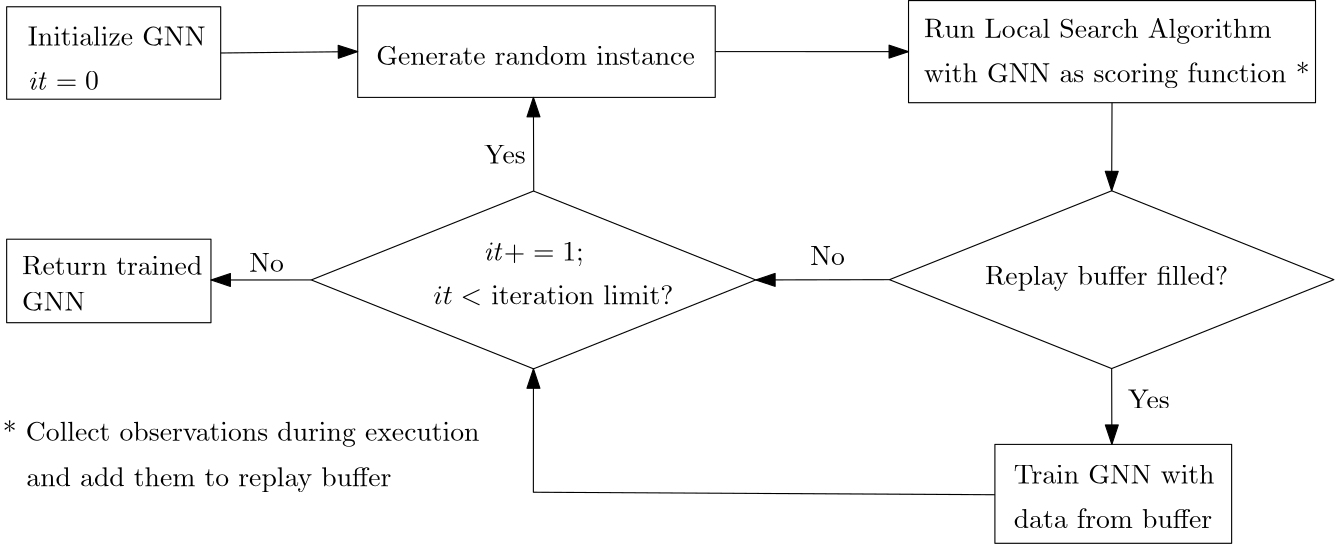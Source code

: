 <?xml version="1.0"?>
<!DOCTYPE ipe SYSTEM "ipe.dtd">
<ipe version="70218" creator="Ipe 7.2.24">
<info created="D:20220901161823" modified="D:20220901161823"/>
<ipestyle name="basic">
<symbol name="arrow/arc(spx)">
<path stroke="sym-stroke" fill="sym-stroke" pen="sym-pen">
0 0 m
-1 0.333 l
-1 -0.333 l
h
</path>
</symbol>
<symbol name="arrow/farc(spx)">
<path stroke="sym-stroke" fill="white" pen="sym-pen">
0 0 m
-1 0.333 l
-1 -0.333 l
h
</path>
</symbol>
<symbol name="arrow/ptarc(spx)">
<path stroke="sym-stroke" fill="sym-stroke" pen="sym-pen">
0 0 m
-1 0.333 l
-0.8 0 l
-1 -0.333 l
h
</path>
</symbol>
<symbol name="arrow/fptarc(spx)">
<path stroke="sym-stroke" fill="white" pen="sym-pen">
0 0 m
-1 0.333 l
-0.8 0 l
-1 -0.333 l
h
</path>
</symbol>
<symbol name="mark/circle(sx)" transformations="translations">
<path fill="sym-stroke">
0.6 0 0 0.6 0 0 e
0.4 0 0 0.4 0 0 e
</path>
</symbol>
<symbol name="mark/disk(sx)" transformations="translations">
<path fill="sym-stroke">
0.6 0 0 0.6 0 0 e
</path>
</symbol>
<symbol name="mark/fdisk(sfx)" transformations="translations">
<group>
<path fill="sym-fill">
0.5 0 0 0.5 0 0 e
</path>
<path fill="sym-stroke" fillrule="eofill">
0.6 0 0 0.6 0 0 e
0.4 0 0 0.4 0 0 e
</path>
</group>
</symbol>
<symbol name="mark/box(sx)" transformations="translations">
<path fill="sym-stroke" fillrule="eofill">
-0.6 -0.6 m
0.6 -0.6 l
0.6 0.6 l
-0.6 0.6 l
h
-0.4 -0.4 m
0.4 -0.4 l
0.4 0.4 l
-0.4 0.4 l
h
</path>
</symbol>
<symbol name="mark/square(sx)" transformations="translations">
<path fill="sym-stroke">
-0.6 -0.6 m
0.6 -0.6 l
0.6 0.6 l
-0.6 0.6 l
h
</path>
</symbol>
<symbol name="mark/fsquare(sfx)" transformations="translations">
<group>
<path fill="sym-fill">
-0.5 -0.5 m
0.5 -0.5 l
0.5 0.5 l
-0.5 0.5 l
h
</path>
<path fill="sym-stroke" fillrule="eofill">
-0.6 -0.6 m
0.6 -0.6 l
0.6 0.6 l
-0.6 0.6 l
h
-0.4 -0.4 m
0.4 -0.4 l
0.4 0.4 l
-0.4 0.4 l
h
</path>
</group>
</symbol>
<symbol name="mark/cross(sx)" transformations="translations">
<group>
<path fill="sym-stroke">
-0.43 -0.57 m
0.57 0.43 l
0.43 0.57 l
-0.57 -0.43 l
h
</path>
<path fill="sym-stroke">
-0.43 0.57 m
0.57 -0.43 l
0.43 -0.57 l
-0.57 0.43 l
h
</path>
</group>
</symbol>
<symbol name="arrow/fnormal(spx)">
<path stroke="sym-stroke" fill="white" pen="sym-pen">
0 0 m
-1 0.333 l
-1 -0.333 l
h
</path>
</symbol>
<symbol name="arrow/pointed(spx)">
<path stroke="sym-stroke" fill="sym-stroke" pen="sym-pen">
0 0 m
-1 0.333 l
-0.8 0 l
-1 -0.333 l
h
</path>
</symbol>
<symbol name="arrow/fpointed(spx)">
<path stroke="sym-stroke" fill="white" pen="sym-pen">
0 0 m
-1 0.333 l
-0.8 0 l
-1 -0.333 l
h
</path>
</symbol>
<symbol name="arrow/linear(spx)">
<path stroke="sym-stroke" pen="sym-pen">
-1 0.333 m
0 0 l
-1 -0.333 l
</path>
</symbol>
<symbol name="arrow/fdouble(spx)">
<path stroke="sym-stroke" fill="white" pen="sym-pen">
0 0 m
-1 0.333 l
-1 -0.333 l
h
-1 0 m
-2 0.333 l
-2 -0.333 l
h
</path>
</symbol>
<symbol name="arrow/double(spx)">
<path stroke="sym-stroke" fill="sym-stroke" pen="sym-pen">
0 0 m
-1 0.333 l
-1 -0.333 l
h
-1 0 m
-2 0.333 l
-2 -0.333 l
h
</path>
</symbol>
<symbol name="arrow/mid-normal(spx)">
<path stroke="sym-stroke" fill="sym-stroke" pen="sym-pen">
0.5 0 m
-0.5 0.333 l
-0.5 -0.333 l
h
</path>
</symbol>
<symbol name="arrow/mid-fnormal(spx)">
<path stroke="sym-stroke" fill="white" pen="sym-pen">
0.5 0 m
-0.5 0.333 l
-0.5 -0.333 l
h
</path>
</symbol>
<symbol name="arrow/mid-pointed(spx)">
<path stroke="sym-stroke" fill="sym-stroke" pen="sym-pen">
0.5 0 m
-0.5 0.333 l
-0.3 0 l
-0.5 -0.333 l
h
</path>
</symbol>
<symbol name="arrow/mid-fpointed(spx)">
<path stroke="sym-stroke" fill="white" pen="sym-pen">
0.5 0 m
-0.5 0.333 l
-0.3 0 l
-0.5 -0.333 l
h
</path>
</symbol>
<symbol name="arrow/mid-double(spx)">
<path stroke="sym-stroke" fill="sym-stroke" pen="sym-pen">
1 0 m
0 0.333 l
0 -0.333 l
h
0 0 m
-1 0.333 l
-1 -0.333 l
h
</path>
</symbol>
<symbol name="arrow/mid-fdouble(spx)">
<path stroke="sym-stroke" fill="white" pen="sym-pen">
1 0 m
0 0.333 l
0 -0.333 l
h
0 0 m
-1 0.333 l
-1 -0.333 l
h
</path>
</symbol>
<anglesize name="22.5 deg" value="22.5"/>
<anglesize name="30 deg" value="30"/>
<anglesize name="45 deg" value="45"/>
<anglesize name="60 deg" value="60"/>
<anglesize name="90 deg" value="90"/>
<arrowsize name="large" value="10"/>
<arrowsize name="small" value="5"/>
<arrowsize name="tiny" value="3"/>
<color name="blue" value="0 0 1"/>
<color name="brown" value="0.647 0.165 0.165"/>
<color name="darkblue" value="0 0 0.545"/>
<color name="darkcyan" value="0 0.545 0.545"/>
<color name="darkgray" value="0.663"/>
<color name="darkgreen" value="0 0.392 0"/>
<color name="darkmagenta" value="0.545 0 0.545"/>
<color name="darkorange" value="1 0.549 0"/>
<color name="darkred" value="0.545 0 0"/>
<color name="gold" value="1 0.843 0"/>
<color name="gray" value="0.745"/>
<color name="green" value="0 1 0"/>
<color name="lightblue" value="0.678 0.847 0.902"/>
<color name="lightcyan" value="0.878 1 1"/>
<color name="lightgray" value="0.827"/>
<color name="lightgreen" value="0.565 0.933 0.565"/>
<color name="lightyellow" value="1 1 0.878"/>
<color name="navy" value="0 0 0.502"/>
<color name="orange" value="1 0.647 0"/>
<color name="pink" value="1 0.753 0.796"/>
<color name="purple" value="0.627 0.125 0.941"/>
<color name="red" value="1 0 0"/>
<color name="seagreen" value="0.18 0.545 0.341"/>
<color name="turquoise" value="0.251 0.878 0.816"/>
<color name="violet" value="0.933 0.51 0.933"/>
<color name="yellow" value="1 1 0"/>
<dashstyle name="dash dot dotted" value="[4 2 1 2 1 2] 0"/>
<dashstyle name="dash dotted" value="[4 2 1 2] 0"/>
<dashstyle name="dashed" value="[4] 0"/>
<dashstyle name="dotted" value="[1 3] 0"/>
<gridsize name="10 pts (~3.5 mm)" value="10"/>
<gridsize name="14 pts (~5 mm)" value="14"/>
<gridsize name="16 pts (~6 mm)" value="16"/>
<gridsize name="20 pts (~7 mm)" value="20"/>
<gridsize name="28 pts (~10 mm)" value="28"/>
<gridsize name="32 pts (~12 mm)" value="32"/>
<gridsize name="4 pts" value="4"/>
<gridsize name="56 pts (~20 mm)" value="56"/>
<gridsize name="8 pts (~3 mm)" value="8"/>
<opacity name="10%" value="0.1"/>
<opacity name="30%" value="0.3"/>
<opacity name="50%" value="0.5"/>
<opacity name="75%" value="0.75"/>
<pen name="fat" value="1.2"/>
<pen name="heavier" value="0.8"/>
<pen name="ultrafat" value="2"/>
<symbolsize name="large" value="5"/>
<symbolsize name="small" value="2"/>
<symbolsize name="tiny" value="1.1"/>
<textsize name="Huge" value="\Huge"/>
<textsize name="LARGE" value="\LARGE"/>
<textsize name="Large" value="\Large"/>
<textsize name="footnote" value="\footnotesize"/>
<textsize name="huge" value="\huge"/>
<textsize name="large" value="\large"/>
<textsize name="small" value="\small"/>
<textsize name="tiny" value="\tiny"/>
<textstyle name="center" begin="\begin{center}" end="\end{center}"/>
<textstyle name="item" begin="\begin{itemize}\item{}" end="\end{itemize}"/>
<textstyle name="itemize" begin="\begin{itemize}" end="\end{itemize}"/>
<tiling name="falling" angle="-60" step="4" width="1"/>
<tiling name="rising" angle="30" step="4" width="1"/>
</ipestyle>
<page>
<layer name="alpha"/>
<view layers="alpha" active="alpha"/>
<text layer="alpha" matrix="1 0 0 1 -62.5407 7.00475" transformations="translations" pos="80 720" stroke="black" type="label" width="63.996" height="6.918" depth="0" valign="baseline">Initialize GNN</text>
<text matrix="1 0 0 1 -62.5407 7.00475" transformations="translations" pos="80 704" stroke="black" type="label" width="25.575" height="6.529" depth="0" valign="baseline" style="math">\mathit{it} = 0</text>
<text matrix="1 0 0 1 -49.1149 0" transformations="translations" pos="192 720" stroke="black" type="label" width="114.75" height="6.918" depth="0" valign="baseline">Generate random instance</text>
<text matrix="1 0 0 1 4.12415 9.76412" transformations="translations" pos="336 720" stroke="black" type="label" width="125.142" height="6.926" depth="1.93" valign="baseline">Run Local Search Algorithm</text>
<text matrix="1 0 0 1 4.12415 9.76412" transformations="translations" pos="336 704" stroke="black" type="label" width="142.175" height="7.479" depth="1.93" valign="baseline">with GNN as scoring function *
</text>
<text matrix="1 0 0 1 -85.9552 -79.1359" transformations="translations" pos="448 720" stroke="black" type="label" width="87.616" height="6.926" depth="1.93" valign="baseline">Replay buffer filled?</text>
<text matrix="1 0 0 1 100.387 -6.71289" transformations="translations" pos="272 576" stroke="black" type="label" width="72.326" height="6.918" depth="0" valign="baseline">Train GNN with</text>
<text matrix="1 0 0 1 100.387 -6.71289" transformations="translations" pos="272 560" stroke="black" type="label" width="71.454" height="6.918" depth="0" valign="baseline">data from buffer</text>
<text matrix="1 0 0 1 53.5054 9.5246" transformations="translations" pos="128 640" stroke="black" type="label" width="36.091" height="6.536" depth="1.93" valign="baseline" style="math">\mathit{it} += 1;
</text>
<text matrix="1 0 0 1 35.4098 9.81647" transformations="translations" pos="128 624" stroke="black" type="label" width="86.482" height="6.918" depth="0.39" valign="baseline">$it &lt;$ iteration limit?</text>
<path matrix="1 0 0 1 39.4959 18.5724" stroke="black">
160 592 m
240 624 l
160 656 l
80 624 l
h
</path>
<path matrix="1 0 0 1 247.652 18.6678" stroke="black">
160 592 m
240 624 l
160 656 l
80 624 l
h
</path>
<path matrix="1 0 0 1 2.32063 0" stroke="black">
363.296 583.366 m
363.296 547.758 l
448.52 547.758 l
448.52 583.366 l
h
</path>
<path matrix="1 0 0 1 -4.84202 2.75937" stroke="black">
339.363 740.389 m
339.363 703.614 l
485.879 703.614 l
485.879 740.389 l
h
</path>
<path stroke="black">
136.225 741.265 m
136.225 708.284 l
264.938 708.284 l
264.938 741.265 l
h
</path>
<path matrix="1 0 0 1 0 0.518788" stroke="black">
9.84784 740.389 m
9.84784 707.116 l
86.9001 707.116 l
86.9001 740.389 l
h
</path>
<text matrix="1 0 0 1 -1.75119 5.86783" transformations="translations" pos="17.1445 638.528" stroke="black" type="label" width="64.951" height="6.918" depth="0" valign="baseline">Return trained</text>
<text matrix="1 0 0 1 -1.75119 2.94918" transformations="translations" pos="17.1445 628.605" stroke="black" type="label" width="22.762" height="6.808" depth="0" valign="baseline">GNN</text>
<path matrix="1 0 0 1 -1.75119 5.86783" stroke="black">
11.599 651.37 m
11.599 621.308 l
85.1489 621.308 l
85.1489 651.37 l
h
</path>
<path stroke="black" arrow="normal/normal">
86.9001 724.271 m
136.225 724.774 l
</path>
<path stroke="black" arrow="normal/normal">
264.938 724.774 m
334.521 724.761 l
</path>
<path stroke="black" arrow="normal/normal">
407.779 706.373 m
407.652 674.668 l
</path>
<path stroke="black" arrow="normal/normal">
407.652 610.668 m
407.724 583.366 l
</path>
<path stroke="black" arrow="normal/normal">
327.652 642.668 m
279.496 642.572 l
</path>
<path stroke="black" arrow="normal/normal">
199.593 674.533 m
199.481 708.284 l
</path>
<text matrix="1 0 0 1 -72.6515 6.72332" transformations="translations" pos="81.1037 577.919" stroke="black" type="label" width="171.745" height="7.479" depth="1.93" valign="baseline">* Collect observations during execution</text>
<text matrix="1 0 0 1 -63.6037 8.76637" transformations="translations" pos="80.52 559.531" stroke="black" type="label" width="131.507" height="6.926" depth="1.93" valign="baseline">and add them to replay buffer</text>
<text matrix="1 0 0 1 -3.21051 -1.45932" transformations="translations" pos="416.748 597.765" stroke="black" type="label" width="14.999" height="6.808" depth="0" valign="baseline">Yes</text>
<text matrix="1 0 0 1 0 -4.08611" transformations="translations" pos="299.127 652.052" stroke="black" type="label" width="12.453" height="6.808" depth="0" valign="baseline">No</text>
<path stroke="black" arrow="normal/normal">
119.496 642.572 m
83.3977 642.552 l
</path>
<text matrix="1 0 0 1 0.798663 -1.46421" transformations="translations" pos="96.34 646.945" stroke="black" type="label" width="12.453" height="6.808" depth="0" valign="baseline">No</text>
<text matrix="1 0 0 1 -22.4957 -1.86355" transformations="translations" pos="204.159 686.346" stroke="black" type="label" width="14.999" height="6.808" depth="0" valign="baseline">Yes</text>
<path stroke="black" rarrow="normal/normal">
199.496 610.572 m
199.464 566.144 l
365.617 565.246 l
</path>
</page>
</ipe>
